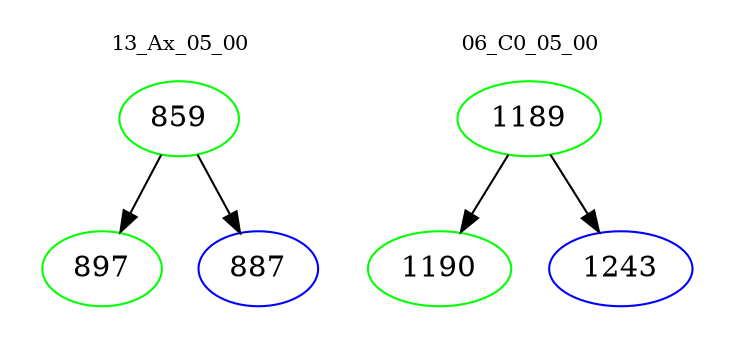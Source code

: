 digraph{
subgraph cluster_0 {
color = white
label = "13_Ax_05_00";
fontsize=10;
T0_859 [label="859", color="green"]
T0_859 -> T0_897 [color="black"]
T0_897 [label="897", color="green"]
T0_859 -> T0_887 [color="black"]
T0_887 [label="887", color="blue"]
}
subgraph cluster_1 {
color = white
label = "06_C0_05_00";
fontsize=10;
T1_1189 [label="1189", color="green"]
T1_1189 -> T1_1190 [color="black"]
T1_1190 [label="1190", color="green"]
T1_1189 -> T1_1243 [color="black"]
T1_1243 [label="1243", color="blue"]
}
}
